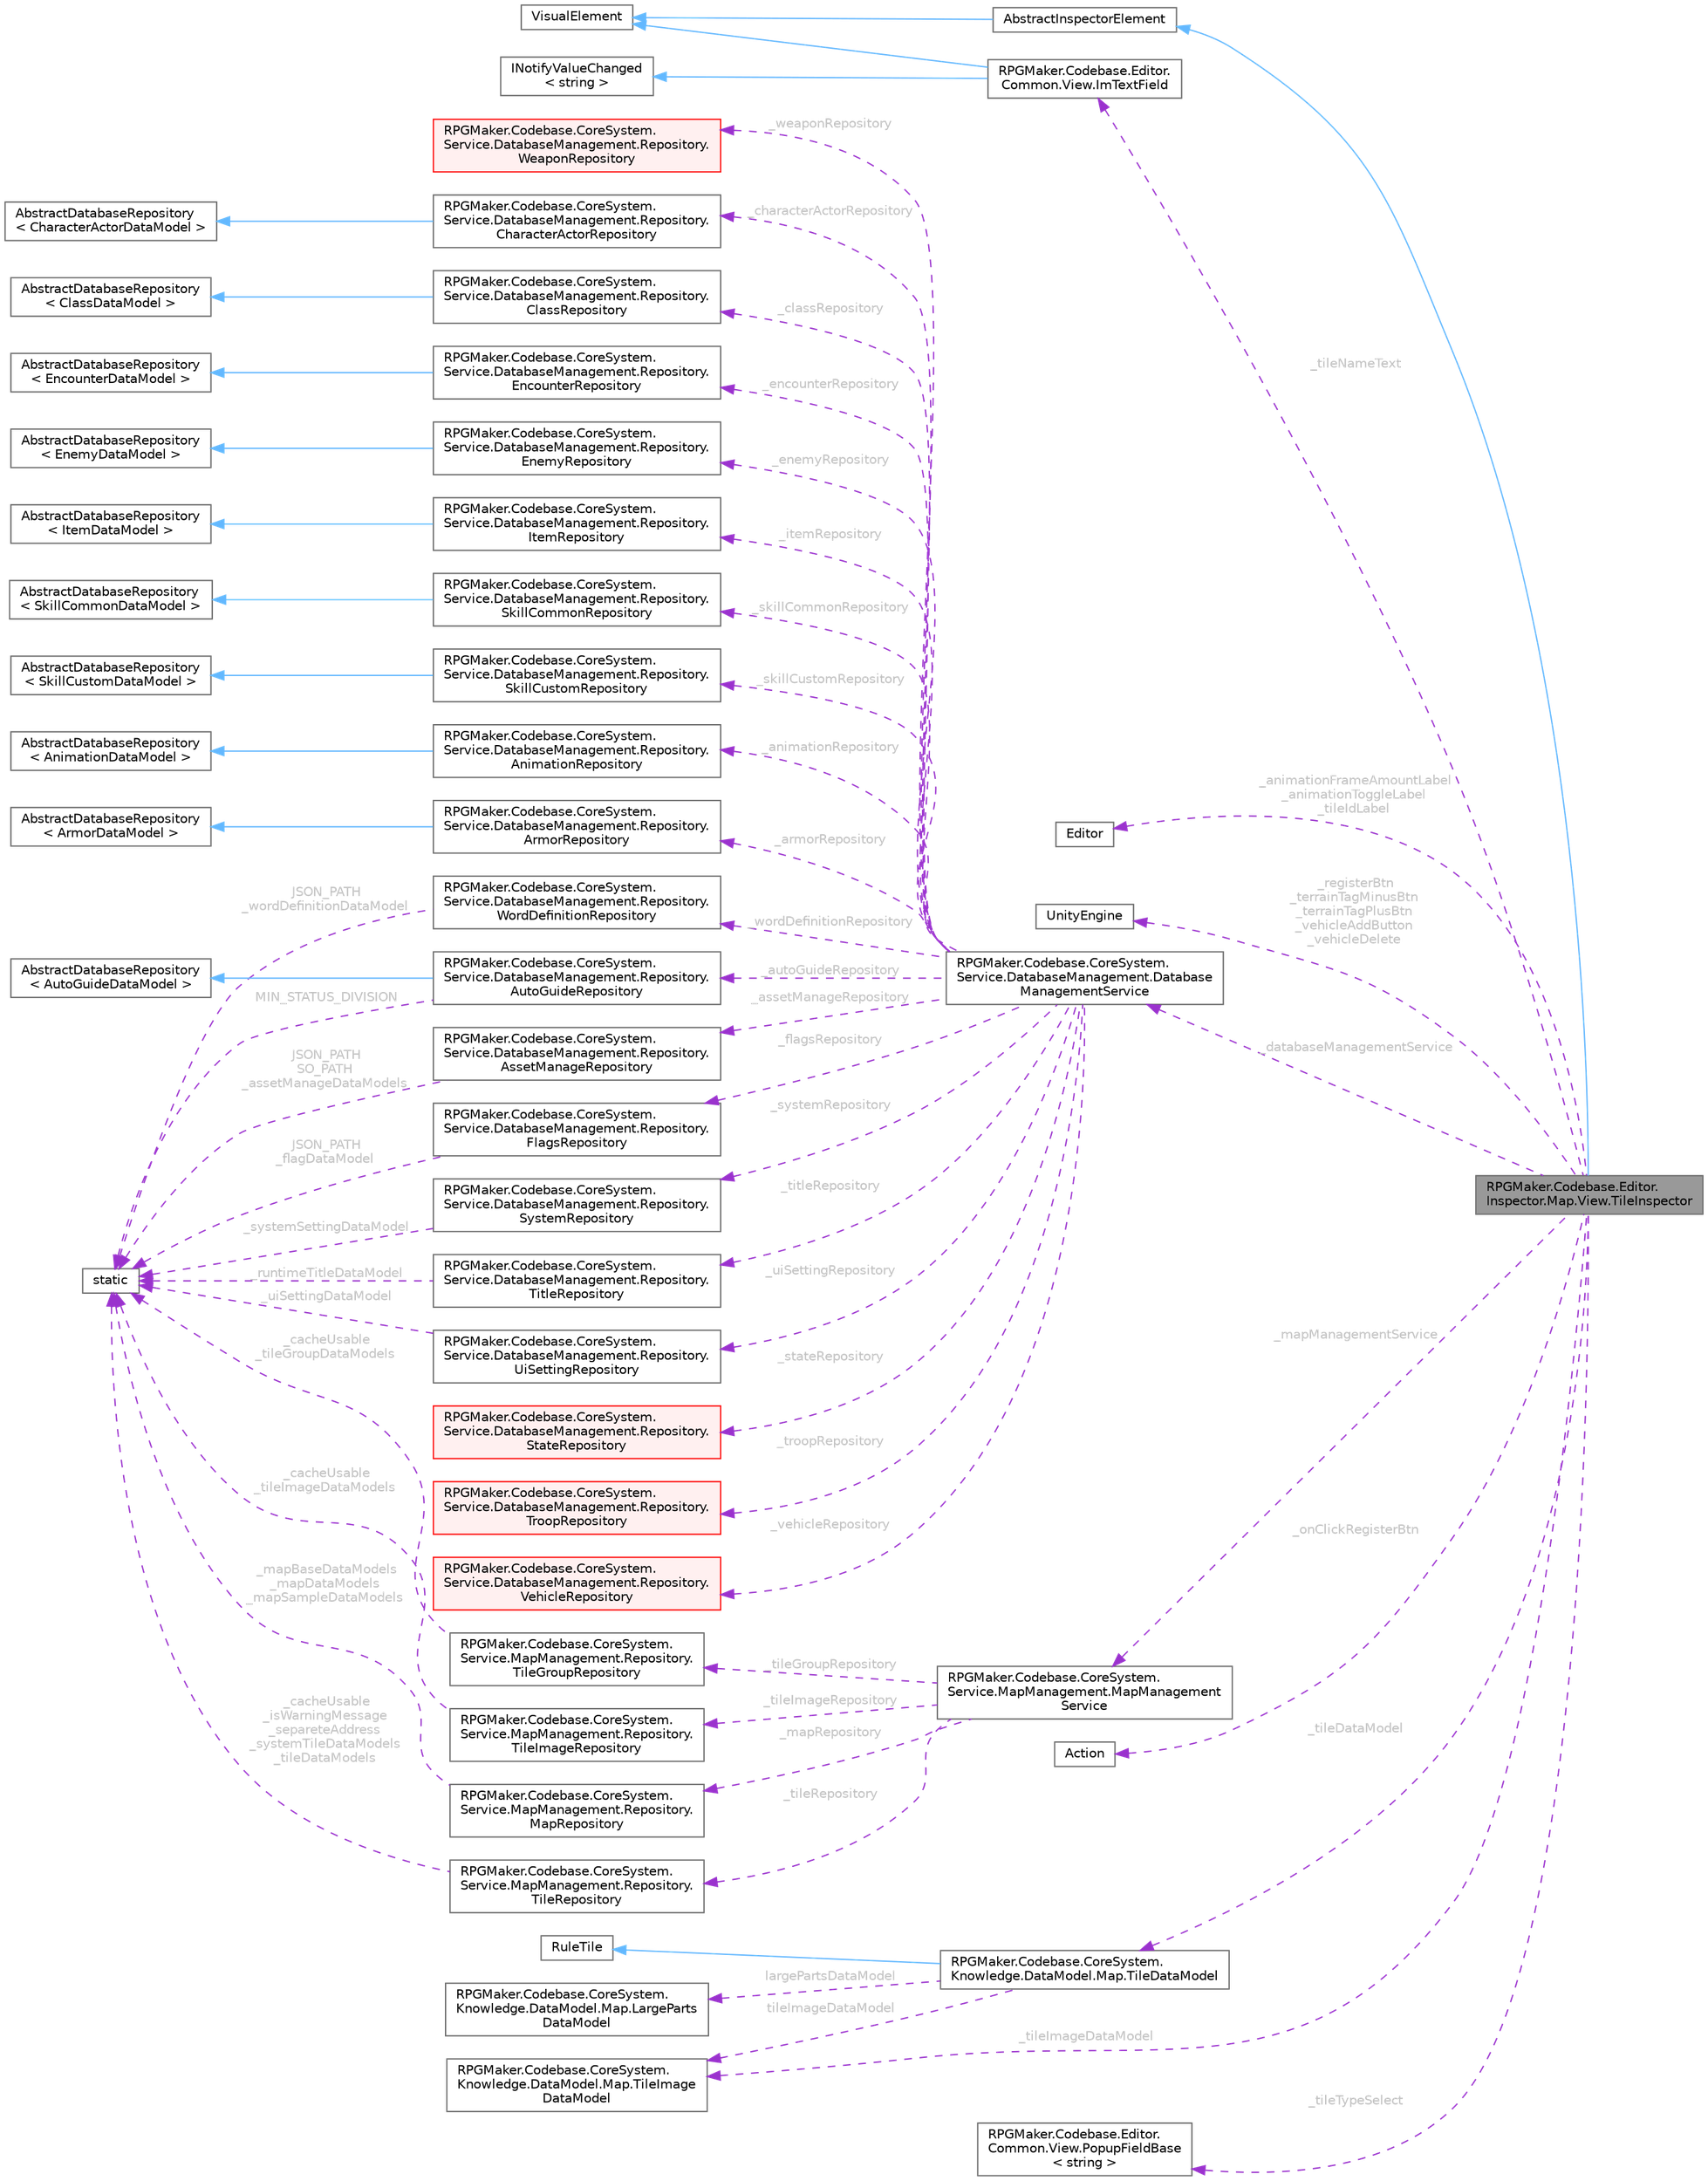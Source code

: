 digraph "RPGMaker.Codebase.Editor.Inspector.Map.View.TileInspector"
{
 // LATEX_PDF_SIZE
  bgcolor="transparent";
  edge [fontname=Helvetica,fontsize=10,labelfontname=Helvetica,labelfontsize=10];
  node [fontname=Helvetica,fontsize=10,shape=box,height=0.2,width=0.4];
  rankdir="LR";
  Node1 [id="Node000001",label="RPGMaker.Codebase.Editor.\lInspector.Map.View.TileInspector",height=0.2,width=0.4,color="gray40", fillcolor="grey60", style="filled", fontcolor="black",tooltip=" "];
  Node2 -> Node1 [id="edge1_Node000001_Node000002",dir="back",color="steelblue1",style="solid",tooltip=" "];
  Node2 [id="Node000002",label="AbstractInspectorElement",height=0.2,width=0.4,color="gray40", fillcolor="white", style="filled",URL="$d5/d42/class_r_p_g_maker_1_1_codebase_1_1_editor_1_1_inspector_1_1_abstract_inspector_element.html",tooltip=" "];
  Node3 -> Node2 [id="edge2_Node000002_Node000003",dir="back",color="steelblue1",style="solid",tooltip=" "];
  Node3 [id="Node000003",label="VisualElement",height=0.2,width=0.4,color="gray40", fillcolor="white", style="filled",tooltip=" "];
  Node4 -> Node1 [id="edge3_Node000001_Node000004",dir="back",color="darkorchid3",style="dashed",tooltip=" ",label=" _animationFrameAmountLabel\n_animationToggleLabel\n_tileIdLabel",fontcolor="grey" ];
  Node4 [id="Node000004",label="Editor",height=0.2,width=0.4,color="gray40", fillcolor="white", style="filled",tooltip=" "];
  Node5 -> Node1 [id="edge4_Node000001_Node000005",dir="back",color="darkorchid3",style="dashed",tooltip=" ",label=" _registerBtn\n_terrainTagMinusBtn\n_terrainTagPlusBtn\n_vehicleAddButton\n_vehicleDelete",fontcolor="grey" ];
  Node5 [id="Node000005",label="UnityEngine",height=0.2,width=0.4,color="gray40", fillcolor="white", style="filled",tooltip=" "];
  Node6 -> Node1 [id="edge5_Node000001_Node000006",dir="back",color="darkorchid3",style="dashed",tooltip=" ",label=" _databaseManagementService",fontcolor="grey" ];
  Node6 [id="Node000006",label="RPGMaker.Codebase.CoreSystem.\lService.DatabaseManagement.Database\lManagementService",height=0.2,width=0.4,color="gray40", fillcolor="white", style="filled",URL="$db/db0/class_r_p_g_maker_1_1_codebase_1_1_core_system_1_1_service_1_1_database_management_1_1_database_management_service.html",tooltip=" "];
  Node7 -> Node6 [id="edge6_Node000006_Node000007",dir="back",color="darkorchid3",style="dashed",tooltip=" ",label=" _animationRepository",fontcolor="grey" ];
  Node7 [id="Node000007",label="RPGMaker.Codebase.CoreSystem.\lService.DatabaseManagement.Repository.\lAnimationRepository",height=0.2,width=0.4,color="gray40", fillcolor="white", style="filled",URL="$d5/deb/class_r_p_g_maker_1_1_codebase_1_1_core_system_1_1_service_1_1_database_management_1_1_repository_1_1_animation_repository.html",tooltip=" "];
  Node8 -> Node7 [id="edge7_Node000007_Node000008",dir="back",color="steelblue1",style="solid",tooltip=" "];
  Node8 [id="Node000008",label="AbstractDatabaseRepository\l\< AnimationDataModel \>",height=0.2,width=0.4,color="gray40", fillcolor="white", style="filled",tooltip=" "];
  Node9 -> Node6 [id="edge8_Node000006_Node000009",dir="back",color="darkorchid3",style="dashed",tooltip=" ",label=" _armorRepository",fontcolor="grey" ];
  Node9 [id="Node000009",label="RPGMaker.Codebase.CoreSystem.\lService.DatabaseManagement.Repository.\lArmorRepository",height=0.2,width=0.4,color="gray40", fillcolor="white", style="filled",URL="$d5/d5e/class_r_p_g_maker_1_1_codebase_1_1_core_system_1_1_service_1_1_database_management_1_1_repository_1_1_armor_repository.html",tooltip=" "];
  Node10 -> Node9 [id="edge9_Node000009_Node000010",dir="back",color="steelblue1",style="solid",tooltip=" "];
  Node10 [id="Node000010",label="AbstractDatabaseRepository\l\< ArmorDataModel \>",height=0.2,width=0.4,color="gray40", fillcolor="white", style="filled",tooltip=" "];
  Node11 -> Node6 [id="edge10_Node000006_Node000011",dir="back",color="darkorchid3",style="dashed",tooltip=" ",label=" _assetManageRepository",fontcolor="grey" ];
  Node11 [id="Node000011",label="RPGMaker.Codebase.CoreSystem.\lService.DatabaseManagement.Repository.\lAssetManageRepository",height=0.2,width=0.4,color="gray40", fillcolor="white", style="filled",URL="$d7/db3/class_r_p_g_maker_1_1_codebase_1_1_core_system_1_1_service_1_1_database_management_1_1_repository_1_1_asset_manage_repository.html",tooltip=" "];
  Node12 -> Node11 [id="edge11_Node000011_Node000012",dir="back",color="darkorchid3",style="dashed",tooltip=" ",label=" JSON_PATH\nSO_PATH\n_assetManageDataModels",fontcolor="grey" ];
  Node12 [id="Node000012",label="static",height=0.2,width=0.4,color="gray40", fillcolor="white", style="filled",tooltip=" "];
  Node13 -> Node6 [id="edge12_Node000006_Node000013",dir="back",color="darkorchid3",style="dashed",tooltip=" ",label=" _autoGuideRepository",fontcolor="grey" ];
  Node13 [id="Node000013",label="RPGMaker.Codebase.CoreSystem.\lService.DatabaseManagement.Repository.\lAutoGuideRepository",height=0.2,width=0.4,color="gray40", fillcolor="white", style="filled",URL="$dc/d23/class_r_p_g_maker_1_1_codebase_1_1_core_system_1_1_service_1_1_database_management_1_1_repository_1_1_auto_guide_repository.html",tooltip=" "];
  Node14 -> Node13 [id="edge13_Node000013_Node000014",dir="back",color="steelblue1",style="solid",tooltip=" "];
  Node14 [id="Node000014",label="AbstractDatabaseRepository\l\< AutoGuideDataModel \>",height=0.2,width=0.4,color="gray40", fillcolor="white", style="filled",tooltip=" "];
  Node12 -> Node13 [id="edge14_Node000013_Node000012",dir="back",color="darkorchid3",style="dashed",tooltip=" ",label=" MIN_STATUS_DIVISION",fontcolor="grey" ];
  Node15 -> Node6 [id="edge15_Node000006_Node000015",dir="back",color="darkorchid3",style="dashed",tooltip=" ",label=" _characterActorRepository",fontcolor="grey" ];
  Node15 [id="Node000015",label="RPGMaker.Codebase.CoreSystem.\lService.DatabaseManagement.Repository.\lCharacterActorRepository",height=0.2,width=0.4,color="gray40", fillcolor="white", style="filled",URL="$dc/d27/class_r_p_g_maker_1_1_codebase_1_1_core_system_1_1_service_1_1_database_management_1_1_repositor67544213d6af3013901ca89c3e4d5d21.html",tooltip=" "];
  Node16 -> Node15 [id="edge16_Node000015_Node000016",dir="back",color="steelblue1",style="solid",tooltip=" "];
  Node16 [id="Node000016",label="AbstractDatabaseRepository\l\< CharacterActorDataModel \>",height=0.2,width=0.4,color="gray40", fillcolor="white", style="filled",tooltip=" "];
  Node17 -> Node6 [id="edge17_Node000006_Node000017",dir="back",color="darkorchid3",style="dashed",tooltip=" ",label=" _classRepository",fontcolor="grey" ];
  Node17 [id="Node000017",label="RPGMaker.Codebase.CoreSystem.\lService.DatabaseManagement.Repository.\lClassRepository",height=0.2,width=0.4,color="gray40", fillcolor="white", style="filled",URL="$d5/df3/class_r_p_g_maker_1_1_codebase_1_1_core_system_1_1_service_1_1_database_management_1_1_repository_1_1_class_repository.html",tooltip=" "];
  Node18 -> Node17 [id="edge18_Node000017_Node000018",dir="back",color="steelblue1",style="solid",tooltip=" "];
  Node18 [id="Node000018",label="AbstractDatabaseRepository\l\< ClassDataModel \>",height=0.2,width=0.4,color="gray40", fillcolor="white", style="filled",tooltip=" "];
  Node19 -> Node6 [id="edge19_Node000006_Node000019",dir="back",color="darkorchid3",style="dashed",tooltip=" ",label=" _encounterRepository",fontcolor="grey" ];
  Node19 [id="Node000019",label="RPGMaker.Codebase.CoreSystem.\lService.DatabaseManagement.Repository.\lEncounterRepository",height=0.2,width=0.4,color="gray40", fillcolor="white", style="filled",URL="$d3/dae/class_r_p_g_maker_1_1_codebase_1_1_core_system_1_1_service_1_1_database_management_1_1_repository_1_1_encounter_repository.html",tooltip=" "];
  Node20 -> Node19 [id="edge20_Node000019_Node000020",dir="back",color="steelblue1",style="solid",tooltip=" "];
  Node20 [id="Node000020",label="AbstractDatabaseRepository\l\< EncounterDataModel \>",height=0.2,width=0.4,color="gray40", fillcolor="white", style="filled",tooltip=" "];
  Node21 -> Node6 [id="edge21_Node000006_Node000021",dir="back",color="darkorchid3",style="dashed",tooltip=" ",label=" _enemyRepository",fontcolor="grey" ];
  Node21 [id="Node000021",label="RPGMaker.Codebase.CoreSystem.\lService.DatabaseManagement.Repository.\lEnemyRepository",height=0.2,width=0.4,color="gray40", fillcolor="white", style="filled",URL="$d4/d59/class_r_p_g_maker_1_1_codebase_1_1_core_system_1_1_service_1_1_database_management_1_1_repository_1_1_enemy_repository.html",tooltip=" "];
  Node22 -> Node21 [id="edge22_Node000021_Node000022",dir="back",color="steelblue1",style="solid",tooltip=" "];
  Node22 [id="Node000022",label="AbstractDatabaseRepository\l\< EnemyDataModel \>",height=0.2,width=0.4,color="gray40", fillcolor="white", style="filled",tooltip=" "];
  Node23 -> Node6 [id="edge23_Node000006_Node000023",dir="back",color="darkorchid3",style="dashed",tooltip=" ",label=" _flagsRepository",fontcolor="grey" ];
  Node23 [id="Node000023",label="RPGMaker.Codebase.CoreSystem.\lService.DatabaseManagement.Repository.\lFlagsRepository",height=0.2,width=0.4,color="gray40", fillcolor="white", style="filled",URL="$dd/db4/class_r_p_g_maker_1_1_codebase_1_1_core_system_1_1_service_1_1_database_management_1_1_repository_1_1_flags_repository.html",tooltip=" "];
  Node12 -> Node23 [id="edge24_Node000023_Node000012",dir="back",color="darkorchid3",style="dashed",tooltip=" ",label=" JSON_PATH\n_flagDataModel",fontcolor="grey" ];
  Node24 -> Node6 [id="edge25_Node000006_Node000024",dir="back",color="darkorchid3",style="dashed",tooltip=" ",label=" _itemRepository",fontcolor="grey" ];
  Node24 [id="Node000024",label="RPGMaker.Codebase.CoreSystem.\lService.DatabaseManagement.Repository.\lItemRepository",height=0.2,width=0.4,color="gray40", fillcolor="white", style="filled",URL="$dd/d1d/class_r_p_g_maker_1_1_codebase_1_1_core_system_1_1_service_1_1_database_management_1_1_repository_1_1_item_repository.html",tooltip=" "];
  Node25 -> Node24 [id="edge26_Node000024_Node000025",dir="back",color="steelblue1",style="solid",tooltip=" "];
  Node25 [id="Node000025",label="AbstractDatabaseRepository\l\< ItemDataModel \>",height=0.2,width=0.4,color="gray40", fillcolor="white", style="filled",tooltip=" "];
  Node26 -> Node6 [id="edge27_Node000006_Node000026",dir="back",color="darkorchid3",style="dashed",tooltip=" ",label=" _skillCommonRepository",fontcolor="grey" ];
  Node26 [id="Node000026",label="RPGMaker.Codebase.CoreSystem.\lService.DatabaseManagement.Repository.\lSkillCommonRepository",height=0.2,width=0.4,color="gray40", fillcolor="white", style="filled",URL="$da/d52/class_r_p_g_maker_1_1_codebase_1_1_core_system_1_1_service_1_1_database_management_1_1_repository_1_1_skill_common_repository.html",tooltip=" "];
  Node27 -> Node26 [id="edge28_Node000026_Node000027",dir="back",color="steelblue1",style="solid",tooltip=" "];
  Node27 [id="Node000027",label="AbstractDatabaseRepository\l\< SkillCommonDataModel \>",height=0.2,width=0.4,color="gray40", fillcolor="white", style="filled",tooltip=" "];
  Node28 -> Node6 [id="edge29_Node000006_Node000028",dir="back",color="darkorchid3",style="dashed",tooltip=" ",label=" _skillCustomRepository",fontcolor="grey" ];
  Node28 [id="Node000028",label="RPGMaker.Codebase.CoreSystem.\lService.DatabaseManagement.Repository.\lSkillCustomRepository",height=0.2,width=0.4,color="gray40", fillcolor="white", style="filled",URL="$df/d9d/class_r_p_g_maker_1_1_codebase_1_1_core_system_1_1_service_1_1_database_management_1_1_repository_1_1_skill_custom_repository.html",tooltip=" "];
  Node29 -> Node28 [id="edge30_Node000028_Node000029",dir="back",color="steelblue1",style="solid",tooltip=" "];
  Node29 [id="Node000029",label="AbstractDatabaseRepository\l\< SkillCustomDataModel \>",height=0.2,width=0.4,color="gray40", fillcolor="white", style="filled",tooltip=" "];
  Node30 -> Node6 [id="edge31_Node000006_Node000030",dir="back",color="darkorchid3",style="dashed",tooltip=" ",label=" _stateRepository",fontcolor="grey" ];
  Node30 [id="Node000030",label="RPGMaker.Codebase.CoreSystem.\lService.DatabaseManagement.Repository.\lStateRepository",height=0.2,width=0.4,color="red", fillcolor="#FFF0F0", style="filled",URL="$d0/d34/class_r_p_g_maker_1_1_codebase_1_1_core_system_1_1_service_1_1_database_management_1_1_repository_1_1_state_repository.html",tooltip=" "];
  Node32 -> Node6 [id="edge32_Node000006_Node000032",dir="back",color="darkorchid3",style="dashed",tooltip=" ",label=" _systemRepository",fontcolor="grey" ];
  Node32 [id="Node000032",label="RPGMaker.Codebase.CoreSystem.\lService.DatabaseManagement.Repository.\lSystemRepository",height=0.2,width=0.4,color="gray40", fillcolor="white", style="filled",URL="$d6/d55/class_r_p_g_maker_1_1_codebase_1_1_core_system_1_1_service_1_1_database_management_1_1_repository_1_1_system_repository.html",tooltip=" "];
  Node12 -> Node32 [id="edge33_Node000032_Node000012",dir="back",color="darkorchid3",style="dashed",tooltip=" ",label=" _systemSettingDataModel",fontcolor="grey" ];
  Node33 -> Node6 [id="edge34_Node000006_Node000033",dir="back",color="darkorchid3",style="dashed",tooltip=" ",label=" _titleRepository",fontcolor="grey" ];
  Node33 [id="Node000033",label="RPGMaker.Codebase.CoreSystem.\lService.DatabaseManagement.Repository.\lTitleRepository",height=0.2,width=0.4,color="gray40", fillcolor="white", style="filled",URL="$d6/d61/class_r_p_g_maker_1_1_codebase_1_1_core_system_1_1_service_1_1_database_management_1_1_repository_1_1_title_repository.html",tooltip=" "];
  Node12 -> Node33 [id="edge35_Node000033_Node000012",dir="back",color="darkorchid3",style="dashed",tooltip=" ",label=" _runtimeTitleDataModel",fontcolor="grey" ];
  Node34 -> Node6 [id="edge36_Node000006_Node000034",dir="back",color="darkorchid3",style="dashed",tooltip=" ",label=" _troopRepository",fontcolor="grey" ];
  Node34 [id="Node000034",label="RPGMaker.Codebase.CoreSystem.\lService.DatabaseManagement.Repository.\lTroopRepository",height=0.2,width=0.4,color="red", fillcolor="#FFF0F0", style="filled",URL="$d6/d3e/class_r_p_g_maker_1_1_codebase_1_1_core_system_1_1_service_1_1_database_management_1_1_repository_1_1_troop_repository.html",tooltip=" "];
  Node36 -> Node6 [id="edge37_Node000006_Node000036",dir="back",color="darkorchid3",style="dashed",tooltip=" ",label=" _uiSettingRepository",fontcolor="grey" ];
  Node36 [id="Node000036",label="RPGMaker.Codebase.CoreSystem.\lService.DatabaseManagement.Repository.\lUiSettingRepository",height=0.2,width=0.4,color="gray40", fillcolor="white", style="filled",URL="$de/d41/class_r_p_g_maker_1_1_codebase_1_1_core_system_1_1_service_1_1_database_management_1_1_repository_1_1_ui_setting_repository.html",tooltip=" "];
  Node12 -> Node36 [id="edge38_Node000036_Node000012",dir="back",color="darkorchid3",style="dashed",tooltip=" ",label=" _uiSettingDataModel",fontcolor="grey" ];
  Node37 -> Node6 [id="edge39_Node000006_Node000037",dir="back",color="darkorchid3",style="dashed",tooltip=" ",label=" _vehicleRepository",fontcolor="grey" ];
  Node37 [id="Node000037",label="RPGMaker.Codebase.CoreSystem.\lService.DatabaseManagement.Repository.\lVehicleRepository",height=0.2,width=0.4,color="red", fillcolor="#FFF0F0", style="filled",URL="$dc/dcd/class_r_p_g_maker_1_1_codebase_1_1_core_system_1_1_service_1_1_database_management_1_1_repository_1_1_vehicle_repository.html",tooltip=" "];
  Node39 -> Node6 [id="edge40_Node000006_Node000039",dir="back",color="darkorchid3",style="dashed",tooltip=" ",label=" _weaponRepository",fontcolor="grey" ];
  Node39 [id="Node000039",label="RPGMaker.Codebase.CoreSystem.\lService.DatabaseManagement.Repository.\lWeaponRepository",height=0.2,width=0.4,color="red", fillcolor="#FFF0F0", style="filled",URL="$de/d23/class_r_p_g_maker_1_1_codebase_1_1_core_system_1_1_service_1_1_database_management_1_1_repository_1_1_weapon_repository.html",tooltip=" "];
  Node41 -> Node6 [id="edge41_Node000006_Node000041",dir="back",color="darkorchid3",style="dashed",tooltip=" ",label=" _wordDefinitionRepository",fontcolor="grey" ];
  Node41 [id="Node000041",label="RPGMaker.Codebase.CoreSystem.\lService.DatabaseManagement.Repository.\lWordDefinitionRepository",height=0.2,width=0.4,color="gray40", fillcolor="white", style="filled",URL="$d0/d25/class_r_p_g_maker_1_1_codebase_1_1_core_system_1_1_service_1_1_database_management_1_1_repositor810f9e3871d1afeaa788d9c5df5cdd13.html",tooltip=" "];
  Node12 -> Node41 [id="edge42_Node000041_Node000012",dir="back",color="darkorchid3",style="dashed",tooltip=" ",label=" JSON_PATH\n_wordDefinitionDataModel",fontcolor="grey" ];
  Node42 -> Node1 [id="edge43_Node000001_Node000042",dir="back",color="darkorchid3",style="dashed",tooltip=" ",label=" _mapManagementService",fontcolor="grey" ];
  Node42 [id="Node000042",label="RPGMaker.Codebase.CoreSystem.\lService.MapManagement.MapManagement\lService",height=0.2,width=0.4,color="gray40", fillcolor="white", style="filled",URL="$da/d11/class_r_p_g_maker_1_1_codebase_1_1_core_system_1_1_service_1_1_map_management_1_1_map_management_service.html",tooltip=" "];
  Node43 -> Node42 [id="edge44_Node000042_Node000043",dir="back",color="darkorchid3",style="dashed",tooltip=" ",label=" _mapRepository",fontcolor="grey" ];
  Node43 [id="Node000043",label="RPGMaker.Codebase.CoreSystem.\lService.MapManagement.Repository.\lMapRepository",height=0.2,width=0.4,color="gray40", fillcolor="white", style="filled",URL="$d5/d90/class_r_p_g_maker_1_1_codebase_1_1_core_system_1_1_service_1_1_map_management_1_1_repository_1_1_map_repository.html",tooltip="マップ置き場"];
  Node12 -> Node43 [id="edge45_Node000043_Node000012",dir="back",color="darkorchid3",style="dashed",tooltip=" ",label=" _mapBaseDataModels\n_mapDataModels\n_mapSampleDataModels",fontcolor="grey" ];
  Node44 -> Node42 [id="edge46_Node000042_Node000044",dir="back",color="darkorchid3",style="dashed",tooltip=" ",label=" _tileRepository",fontcolor="grey" ];
  Node44 [id="Node000044",label="RPGMaker.Codebase.CoreSystem.\lService.MapManagement.Repository.\lTileRepository",height=0.2,width=0.4,color="gray40", fillcolor="white", style="filled",URL="$d3/df6/class_r_p_g_maker_1_1_codebase_1_1_core_system_1_1_service_1_1_map_management_1_1_repository_1_1_tile_repository.html",tooltip=" "];
  Node12 -> Node44 [id="edge47_Node000044_Node000012",dir="back",color="darkorchid3",style="dashed",tooltip=" ",label=" _cacheUsable\n_isWarningMessage\n_separeteAddress\n_systemTileDataModels\n_tileDataModels",fontcolor="grey" ];
  Node45 -> Node42 [id="edge48_Node000042_Node000045",dir="back",color="darkorchid3",style="dashed",tooltip=" ",label=" _tileGroupRepository",fontcolor="grey" ];
  Node45 [id="Node000045",label="RPGMaker.Codebase.CoreSystem.\lService.MapManagement.Repository.\lTileGroupRepository",height=0.2,width=0.4,color="gray40", fillcolor="white", style="filled",URL="$d5/d90/class_r_p_g_maker_1_1_codebase_1_1_core_system_1_1_service_1_1_map_management_1_1_repository_1_1_tile_group_repository.html",tooltip=" "];
  Node12 -> Node45 [id="edge49_Node000045_Node000012",dir="back",color="darkorchid3",style="dashed",tooltip=" ",label=" _cacheUsable\n_tileGroupDataModels",fontcolor="grey" ];
  Node46 -> Node42 [id="edge50_Node000042_Node000046",dir="back",color="darkorchid3",style="dashed",tooltip=" ",label=" _tileImageRepository",fontcolor="grey" ];
  Node46 [id="Node000046",label="RPGMaker.Codebase.CoreSystem.\lService.MapManagement.Repository.\lTileImageRepository",height=0.2,width=0.4,color="gray40", fillcolor="white", style="filled",URL="$d4/d79/class_r_p_g_maker_1_1_codebase_1_1_core_system_1_1_service_1_1_map_management_1_1_repository_1_1_tile_image_repository.html",tooltip=" "];
  Node12 -> Node46 [id="edge51_Node000046_Node000012",dir="back",color="darkorchid3",style="dashed",tooltip=" ",label=" _cacheUsable\n_tileImageDataModels",fontcolor="grey" ];
  Node47 -> Node1 [id="edge52_Node000001_Node000047",dir="back",color="darkorchid3",style="dashed",tooltip=" ",label=" _onClickRegisterBtn",fontcolor="grey" ];
  Node47 [id="Node000047",label="Action",height=0.2,width=0.4,color="gray40", fillcolor="white", style="filled",tooltip=" "];
  Node48 -> Node1 [id="edge53_Node000001_Node000048",dir="back",color="darkorchid3",style="dashed",tooltip=" ",label=" _tileDataModel",fontcolor="grey" ];
  Node48 [id="Node000048",label="RPGMaker.Codebase.CoreSystem.\lKnowledge.DataModel.Map.TileDataModel",height=0.2,width=0.4,color="gray40", fillcolor="white", style="filled",URL="$d8/d26/class_r_p_g_maker_1_1_codebase_1_1_core_system_1_1_knowledge_1_1_data_model_1_1_map_1_1_tile_data_model.html",tooltip="😁 タイル・データ・モデル"];
  Node49 -> Node48 [id="edge54_Node000048_Node000049",dir="back",color="steelblue1",style="solid",tooltip=" "];
  Node49 [id="Node000049",label="RuleTile",height=0.2,width=0.4,color="gray40", fillcolor="white", style="filled",tooltip=" "];
  Node50 -> Node48 [id="edge55_Node000048_Node000050",dir="back",color="darkorchid3",style="dashed",tooltip=" ",label=" largePartsDataModel",fontcolor="grey" ];
  Node50 [id="Node000050",label="RPGMaker.Codebase.CoreSystem.\lKnowledge.DataModel.Map.LargeParts\lDataModel",height=0.2,width=0.4,color="gray40", fillcolor="white", style="filled",URL="$d2/d0f/class_r_p_g_maker_1_1_codebase_1_1_core_system_1_1_knowledge_1_1_data_model_1_1_map_1_1_large_parts_data_model.html",tooltip="😁 大パーツ・データ・モデル"];
  Node51 -> Node48 [id="edge56_Node000048_Node000051",dir="back",color="darkorchid3",style="dashed",tooltip=" ",label=" tileImageDataModel",fontcolor="grey" ];
  Node51 [id="Node000051",label="RPGMaker.Codebase.CoreSystem.\lKnowledge.DataModel.Map.TileImage\lDataModel",height=0.2,width=0.4,color="gray40", fillcolor="white", style="filled",URL="$d2/d8c/class_r_p_g_maker_1_1_codebase_1_1_core_system_1_1_knowledge_1_1_data_model_1_1_map_1_1_tile_image_data_model.html",tooltip="😁 タイル・イメージ・データ・モデル"];
  Node51 -> Node1 [id="edge57_Node000001_Node000051",dir="back",color="darkorchid3",style="dashed",tooltip=" ",label=" _tileImageDataModel",fontcolor="grey" ];
  Node52 -> Node1 [id="edge58_Node000001_Node000052",dir="back",color="darkorchid3",style="dashed",tooltip=" ",label=" _tileNameText",fontcolor="grey" ];
  Node52 [id="Node000052",label="RPGMaker.Codebase.Editor.\lCommon.View.ImTextField",height=0.2,width=0.4,color="gray40", fillcolor="white", style="filled",URL="$d1/d60/class_r_p_g_maker_1_1_codebase_1_1_editor_1_1_common_1_1_view_1_1_im_text_field.html",tooltip="UIElementsのTextFieldを、IMGUIのUIをIMGUIContainerで内包したVisualElementに差し替えるためのクラス。"];
  Node3 -> Node52 [id="edge59_Node000052_Node000003",dir="back",color="steelblue1",style="solid",tooltip=" "];
  Node53 -> Node52 [id="edge60_Node000052_Node000053",dir="back",color="steelblue1",style="solid",tooltip=" "];
  Node53 [id="Node000053",label="INotifyValueChanged\l\< string \>",height=0.2,width=0.4,color="gray40", fillcolor="white", style="filled",tooltip=" "];
  Node54 -> Node1 [id="edge61_Node000001_Node000054",dir="back",color="darkorchid3",style="dashed",tooltip=" ",label=" _tileTypeSelect",fontcolor="grey" ];
  Node54 [id="Node000054",label="RPGMaker.Codebase.Editor.\lCommon.View.PopupFieldBase\l\< string \>",height=0.2,width=0.4,color="gray40", fillcolor="white", style="filled",URL="$d2/db4/class_r_p_g_maker_1_1_codebase_1_1_editor_1_1_common_1_1_view_1_1_popup_field_base.html",tooltip=" "];
}
